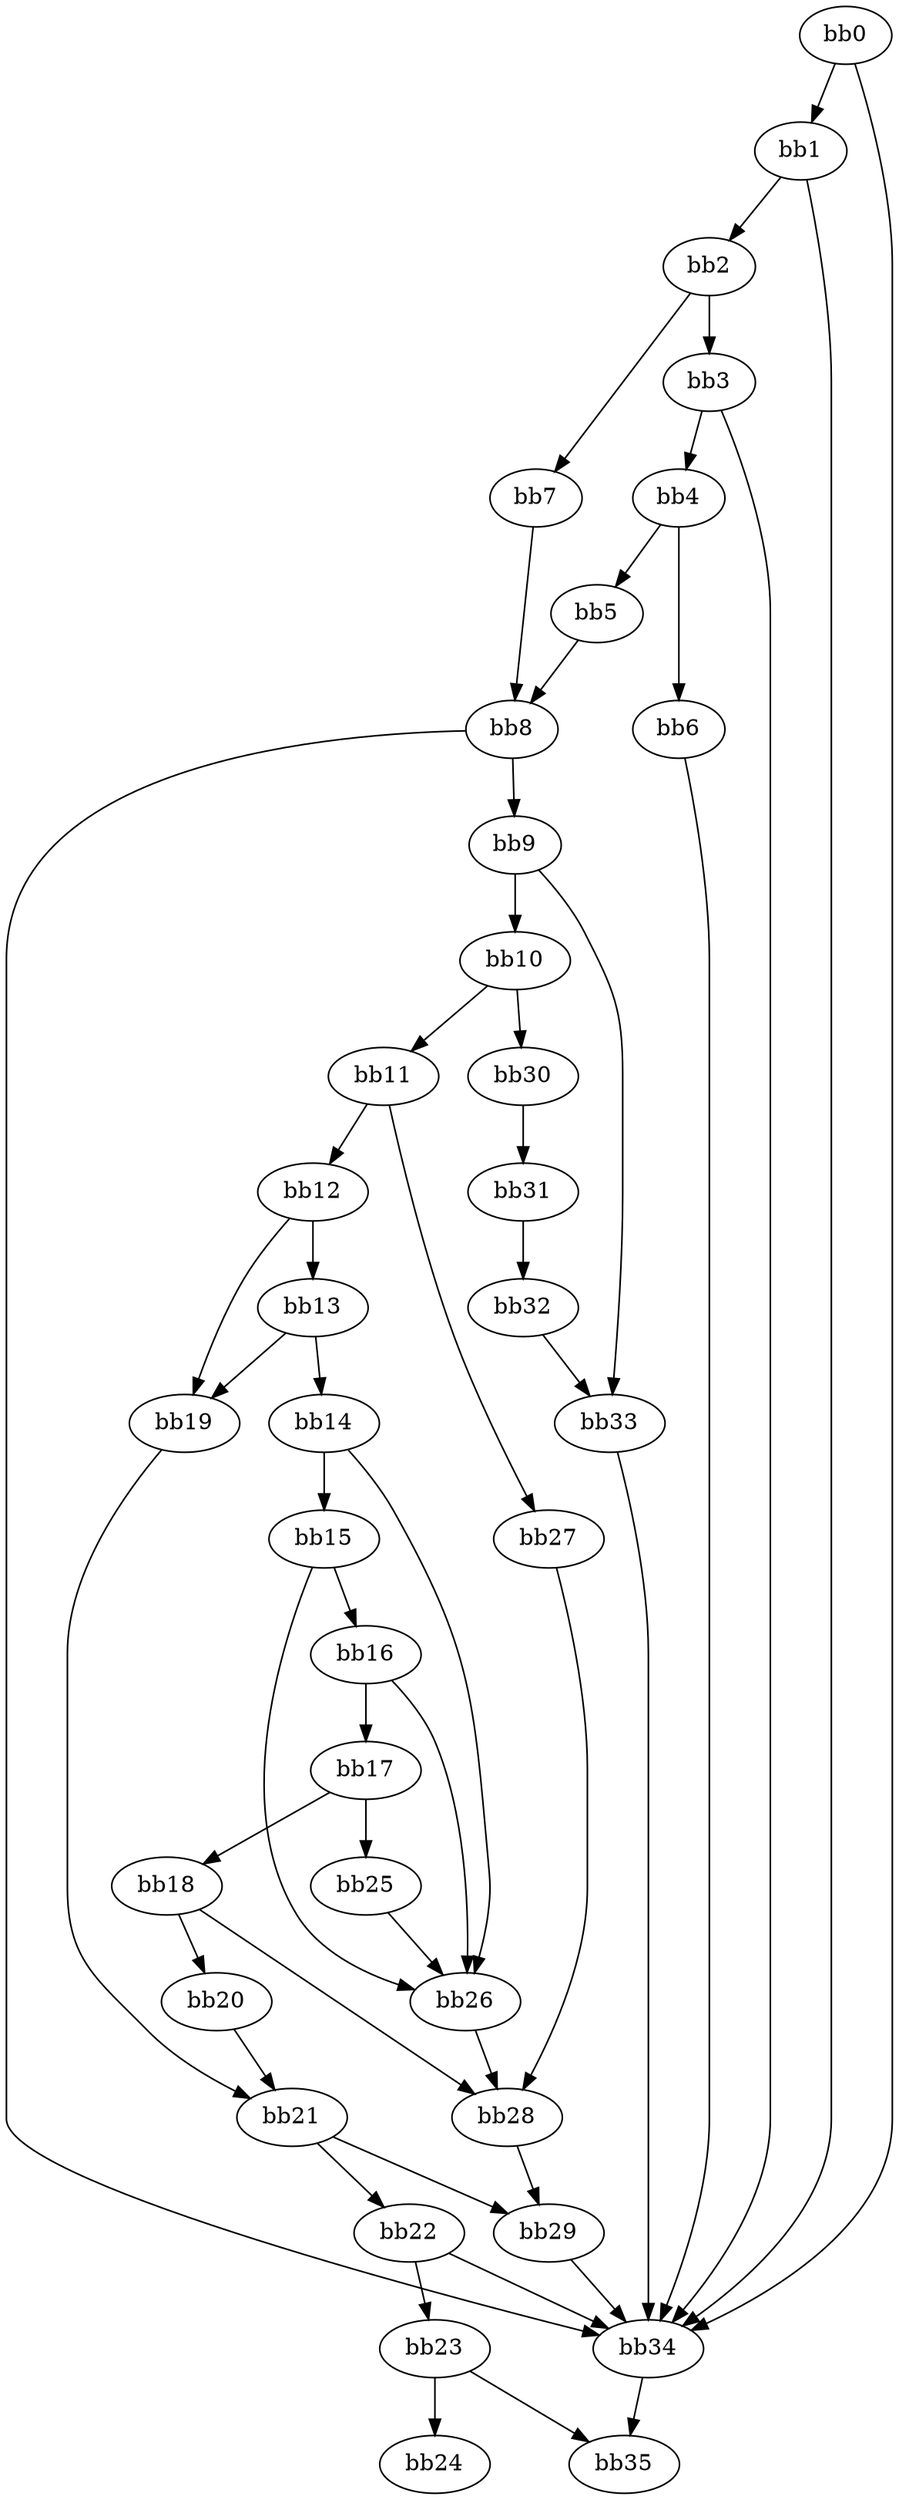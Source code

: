 digraph {
    0 [ label = "bb0\l" ]
    1 [ label = "bb1\l" ]
    2 [ label = "bb2\l" ]
    3 [ label = "bb3\l" ]
    4 [ label = "bb4\l" ]
    5 [ label = "bb5\l" ]
    6 [ label = "bb6\l" ]
    7 [ label = "bb7\l" ]
    8 [ label = "bb8\l" ]
    9 [ label = "bb9\l" ]
    10 [ label = "bb10\l" ]
    11 [ label = "bb11\l" ]
    12 [ label = "bb12\l" ]
    13 [ label = "bb13\l" ]
    14 [ label = "bb14\l" ]
    15 [ label = "bb15\l" ]
    16 [ label = "bb16\l" ]
    17 [ label = "bb17\l" ]
    18 [ label = "bb18\l" ]
    19 [ label = "bb19\l" ]
    20 [ label = "bb20\l" ]
    21 [ label = "bb21\l" ]
    22 [ label = "bb22\l" ]
    23 [ label = "bb23\l" ]
    24 [ label = "bb24\l" ]
    25 [ label = "bb25\l" ]
    26 [ label = "bb26\l" ]
    27 [ label = "bb27\l" ]
    28 [ label = "bb28\l" ]
    29 [ label = "bb29\l" ]
    30 [ label = "bb30\l" ]
    31 [ label = "bb31\l" ]
    32 [ label = "bb32\l" ]
    33 [ label = "bb33\l" ]
    34 [ label = "bb34\l" ]
    35 [ label = "bb35\l" ]
    0 -> 1 [ ]
    0 -> 34 [ ]
    1 -> 2 [ ]
    1 -> 34 [ ]
    2 -> 3 [ ]
    2 -> 7 [ ]
    3 -> 4 [ ]
    3 -> 34 [ ]
    4 -> 5 [ ]
    4 -> 6 [ ]
    5 -> 8 [ ]
    6 -> 34 [ ]
    7 -> 8 [ ]
    8 -> 9 [ ]
    8 -> 34 [ ]
    9 -> 10 [ ]
    9 -> 33 [ ]
    10 -> 11 [ ]
    10 -> 30 [ ]
    11 -> 12 [ ]
    11 -> 27 [ ]
    12 -> 13 [ ]
    12 -> 19 [ ]
    13 -> 14 [ ]
    13 -> 19 [ ]
    14 -> 15 [ ]
    14 -> 26 [ ]
    15 -> 16 [ ]
    15 -> 26 [ ]
    16 -> 17 [ ]
    16 -> 26 [ ]
    17 -> 18 [ ]
    17 -> 25 [ ]
    18 -> 20 [ ]
    18 -> 28 [ ]
    19 -> 21 [ ]
    20 -> 21 [ ]
    21 -> 22 [ ]
    21 -> 29 [ ]
    22 -> 23 [ ]
    22 -> 34 [ ]
    23 -> 24 [ ]
    23 -> 35 [ ]
    25 -> 26 [ ]
    26 -> 28 [ ]
    27 -> 28 [ ]
    28 -> 29 [ ]
    29 -> 34 [ ]
    30 -> 31 [ ]
    31 -> 32 [ ]
    32 -> 33 [ ]
    33 -> 34 [ ]
    34 -> 35 [ ]
}


